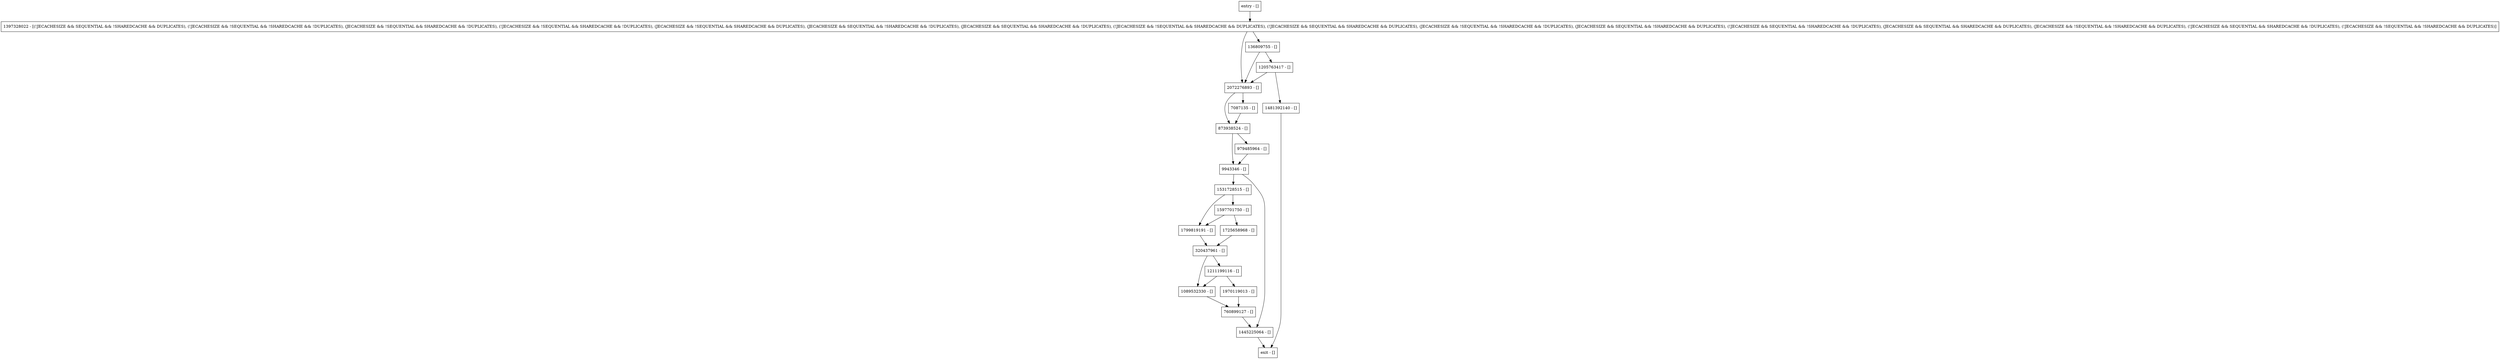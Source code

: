 digraph initWithEnvironment {
node [shape=record];
320437961 [label="320437961 - []"];
1531728515 [label="1531728515 - []"];
1089532330 [label="1089532330 - []"];
760899127 [label="760899127 - []"];
9943346 [label="9943346 - []"];
1799819191 [label="1799819191 - []"];
979485964 [label="979485964 - []"];
2072276893 [label="2072276893 - []"];
873938524 [label="873938524 - []"];
entry [label="entry - []"];
exit [label="exit - []"];
1211199116 [label="1211199116 - []"];
7087135 [label="7087135 - []"];
1445225064 [label="1445225064 - []"];
1597701750 [label="1597701750 - []"];
1205763417 [label="1205763417 - []"];
1481392140 [label="1481392140 - []"];
1725658968 [label="1725658968 - []"];
1397328022 [label="1397328022 - [(!JECACHESIZE && SEQUENTIAL && !SHAREDCACHE && DUPLICATES), (!JECACHESIZE && !SEQUENTIAL && !SHAREDCACHE && !DUPLICATES), (JECACHESIZE && !SEQUENTIAL && SHAREDCACHE && !DUPLICATES), (!JECACHESIZE && !SEQUENTIAL && SHAREDCACHE && !DUPLICATES), (JECACHESIZE && !SEQUENTIAL && SHAREDCACHE && DUPLICATES), (JECACHESIZE && SEQUENTIAL && !SHAREDCACHE && !DUPLICATES), (JECACHESIZE && SEQUENTIAL && SHAREDCACHE && !DUPLICATES), (!JECACHESIZE && !SEQUENTIAL && SHAREDCACHE && DUPLICATES), (!JECACHESIZE && SEQUENTIAL && SHAREDCACHE && DUPLICATES), (JECACHESIZE && !SEQUENTIAL && !SHAREDCACHE && !DUPLICATES), (JECACHESIZE && SEQUENTIAL && !SHAREDCACHE && DUPLICATES), (!JECACHESIZE && SEQUENTIAL && !SHAREDCACHE && !DUPLICATES), (JECACHESIZE && SEQUENTIAL && SHAREDCACHE && DUPLICATES), (JECACHESIZE && !SEQUENTIAL && !SHAREDCACHE && DUPLICATES), (!JECACHESIZE && SEQUENTIAL && SHAREDCACHE && !DUPLICATES), (!JECACHESIZE && !SEQUENTIAL && !SHAREDCACHE && DUPLICATES)]"];
1970119013 [label="1970119013 - []"];
136809755 [label="136809755 - []"];
entry;
exit;
320437961 -> 1089532330;
320437961 -> 1211199116;
1531728515 -> 1597701750;
1531728515 -> 1799819191;
1089532330 -> 760899127;
760899127 -> 1445225064;
9943346 -> 1531728515;
9943346 -> 1445225064;
1799819191 -> 320437961;
979485964 -> 9943346;
2072276893 -> 7087135;
2072276893 -> 873938524;
873938524 -> 9943346;
873938524 -> 979485964;
entry -> 1397328022;
1211199116 -> 1089532330;
1211199116 -> 1970119013;
7087135 -> 873938524;
1445225064 -> exit;
1597701750 -> 1725658968;
1597701750 -> 1799819191;
1205763417 -> 1481392140;
1205763417 -> 2072276893;
1481392140 -> exit;
1725658968 -> 320437961;
1397328022 -> 2072276893;
1397328022 -> 136809755;
1970119013 -> 760899127;
136809755 -> 1205763417;
136809755 -> 2072276893;
}
